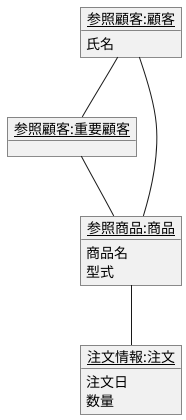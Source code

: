 @startuml kuruma
' left to right direction
object "<u>参照顧客:重要顧客</u>" as  a{
}
object "<u>参照顧客:顧客</u>" as b {
氏名
}
object "<u>参照商品:商品</u>" as c {
商品名
型式
}
object "<u>注文情報:注文</u>" as d {
注文日
数量
}
b -- a
a -- c
b -- c
c -- d 
@enduml